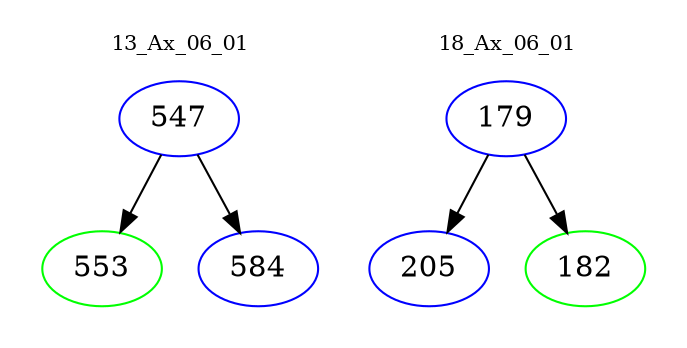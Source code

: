digraph{
subgraph cluster_0 {
color = white
label = "13_Ax_06_01";
fontsize=10;
T0_547 [label="547", color="blue"]
T0_547 -> T0_553 [color="black"]
T0_553 [label="553", color="green"]
T0_547 -> T0_584 [color="black"]
T0_584 [label="584", color="blue"]
}
subgraph cluster_1 {
color = white
label = "18_Ax_06_01";
fontsize=10;
T1_179 [label="179", color="blue"]
T1_179 -> T1_205 [color="black"]
T1_205 [label="205", color="blue"]
T1_179 -> T1_182 [color="black"]
T1_182 [label="182", color="green"]
}
}
